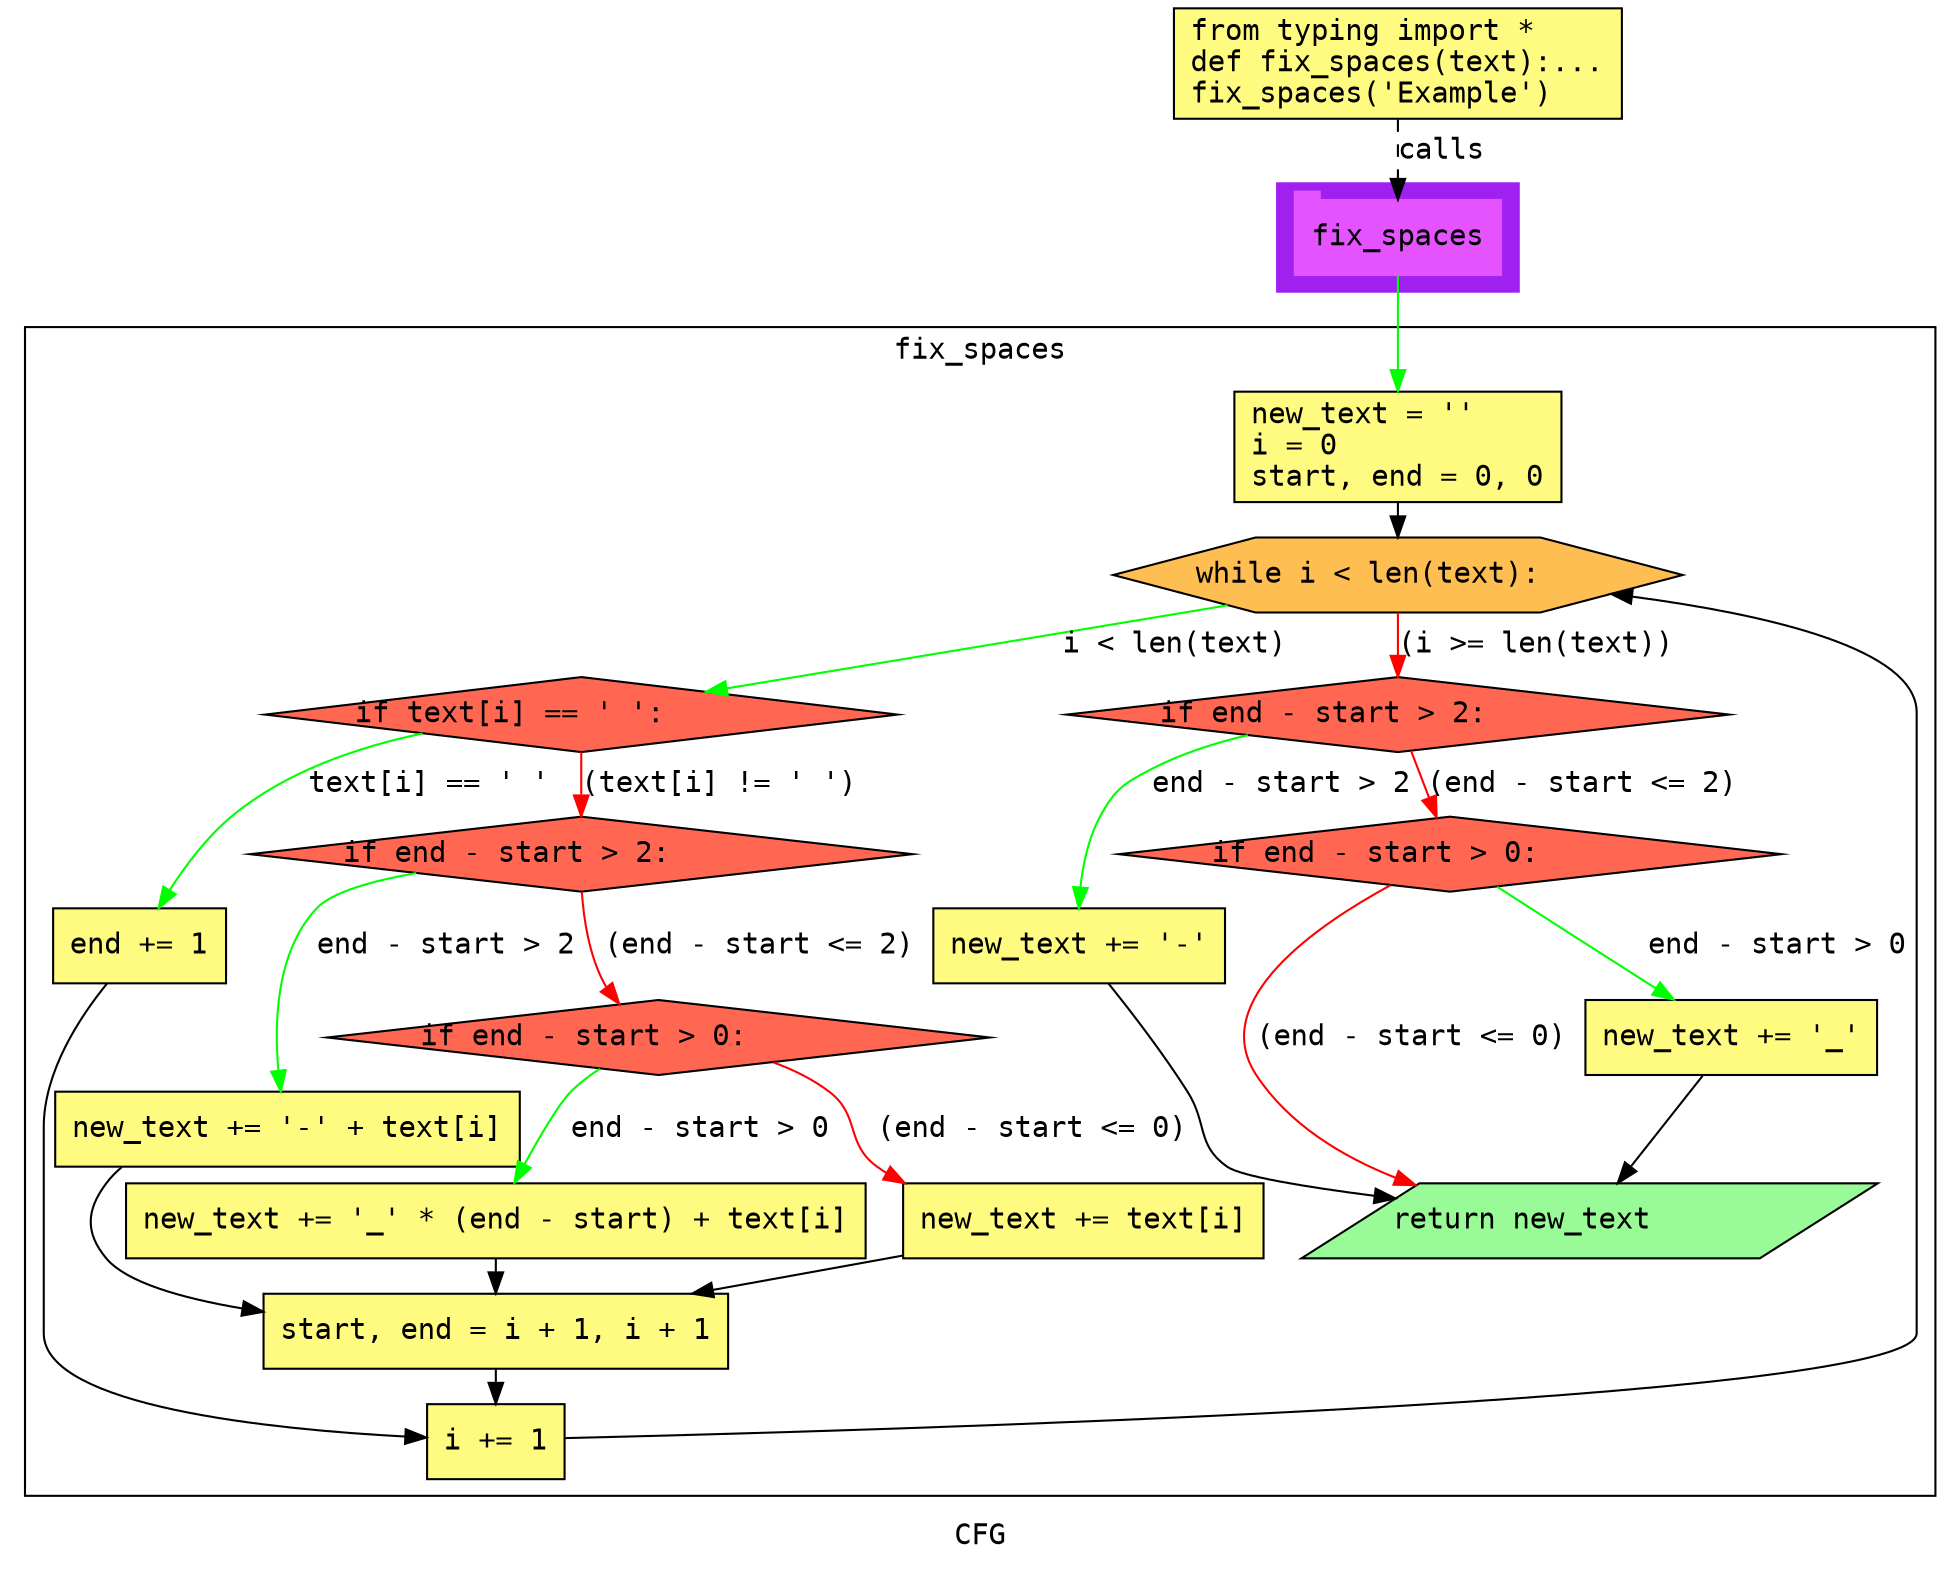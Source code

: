 digraph cluster364CFG {
	graph [bb="0,0,923,745",
		compound=True,
		fontname="DejaVu Sans Mono",
		label=CFG,
		lheight=0.21,
		lp="461.5,11.5",
		lwidth=0.35,
		pack=False,
		rankdir=TB,
		ranksep=0.02
	];
	node [fontname="DejaVu Sans Mono",
		label="\N"
	];
	edge [fontname="DejaVu Sans Mono"];
	subgraph cluster_1 {
		graph [bb="593,609,709,661",
			color=purple,
			compound=true,
			fontname="DejaVu Sans Mono",
			label="",
			rankdir=TB,
			ranksep=0.02,
			shape=tab,
			style=filled
		];
		node [fontname="DejaVu Sans Mono"];
		edge [fontname="DejaVu Sans Mono"];
		23	[color="#E552FF",
			height=0.5,
			label=fix_spaces,
			linenum="[24]",
			pos="651,635",
			shape=tab,
			style=filled,
			width=1.375];
	}
	subgraph cluster2fix_spaces {
		graph [bb="8,31,915,592",
			compound=True,
			fontname="DejaVu Sans Mono",
			label=fix_spaces,
			lheight=0.21,
			lp="461.5,580.5",
			lwidth=1.15,
			pack=False,
			rankdir=TB,
			ranksep=0.02
		];
		node [fontname="DejaVu Sans Mono"];
		edge [fontname="DejaVu Sans Mono"];
		3	[fillcolor="#FFFB81",
			height=0.73611,
			label="new_text = ''\li = 0\lstart, end = 0, 0\l",
			linenum="[3, 4, 5]",
			pos="651,534.5",
			shape=rectangle,
			style="filled,solid",
			width=2.1806];
		4	[fillcolor="#FFBE52",
			height=0.5,
			label="while i < len(text):\l",
			linenum="[6]",
			pos="651,473",
			shape=hexagon,
			style="filled,solid",
			width=3.7941];
		3 -> 4	[color=black,
			pos="e,651,491.14 651,507.92 651,505.71 651,503.46 651,501.23"];
		5	[fillcolor="#FF6752",
			height=0.5,
			label="if text[i] == ' ':\l",
			linenum="[7]",
			pos="269,406",
			shape=diamond,
			style="filled,solid",
			width=4.2128];
		4 -> 5	[color=green,
			label="i < len(text)",
			lp="548,439.5",
			pos="e,328.07,417.05 569.99,458.22 501.18,446.51 403.47,429.88 338.25,418.78"];
		6	[fillcolor="#FF6752",
			height=0.5,
			label="if end - start > 2:\l",
			linenum="[18]",
			pos="651,406",
			shape=diamond,
			style="filled,solid",
			width=4.4171];
		4 -> 6	[color=red,
			label="(i >= len(text))",
			lp="717.5,439.5",
			pos="e,651,424.19 651,454.92 651,448.7 651,441.5 651,434.6"];
		7	[fillcolor="#FFFB81",
			height=0.5,
			label="end += 1\l",
			linenum="[8]",
			pos="63,295",
			shape=rectangle,
			style="filled,solid",
			width=1.1528];
		5 -> 7	[color=green,
			label="text[i] == ' '",
			lp="192,372.5",
			pos="e,70.369,313.1 189.94,397.33 159.12,390.81 125.41,378.85 101,357 90.218,347.35 81.405,333.92 74.991,322.12"];
		9	[fillcolor="#FF6752",
			height=0.5,
			label="if end - start > 2:\l",
			linenum="[10]",
			pos="269,339",
			shape=diamond,
			style="filled,solid",
			width=4.4171];
		5 -> 9	[color=red,
			label="(text[i] != ' ')",
			lp="335.5,372.5",
			pos="e,269,357.19 269,387.92 269,381.7 269,374.5 269,367.6"];
		8	[fillcolor="#FFFB81",
			height=0.5,
			label="i += 1\l",
			linenum="[17]",
			pos="234,57",
			shape=rectangle,
			style="filled,solid",
			width=0.91667];
		7 -> 8	[color=black,
			pos="e,200.57,58.982 47.426,276.98 34.082,260.57 17,234.41 17,208 17,208 17,208 17,109 17,73.715 127.1,62.821 190.45,59.473"];
		8 -> 4	[color=black,
			pos="e,755.09,464.41 267.32,58.764 402.92,62.088 906,76.605 906,109 906,407 906,407 906,407 906,438.3 832.96,454.71 765.06,463.21"];
		10	[fillcolor="#FFFB81",
			height=0.5,
			label="new_text += '-' + text[i]\l",
			linenum="[11]",
			pos="134,207",
			shape=rectangle,
			style="filled,solid",
			width=3.0972];
		9 -> 10	[color=green,
			label="end - start > 2",
			lp="201,295",
			pos="e,129,225.24 186.52,330.32 165.07,326.58 146,321.08 139,313 120.76,291.95 122.49,258.68 126.86,235.24"];
		12	[fillcolor="#FF6752",
			height=0.5,
			label="if end - start > 0:\l",
			linenum="[12]",
			pos="311,251",
			shape=diamond,
			style="filled,solid",
			width=4.4171];
		9 -> 12	[color=red,
			label="(end - start <= 2)",
			lp="350.5,295",
			pos="e,285.56,266.15 267.38,321.05 266.95,308.12 268.15,290.32 276,277 276.76,275.71 277.61,274.47 278.54,273.29"];
		11	[fillcolor="#FFFB81",
			height=0.5,
			label="start, end = i + 1, i + 1\l",
			linenum="[16]",
			pos="234,110",
			shape=rectangle,
			style="filled,solid",
			width=3.0972];
		10 -> 11	[color=black,
			pos="e,122.34,119.34 54.384,188.74 51.66,186.46 49.174,183.89 47,181 37.375,168.22 36.748,157.28 47,145 56.522,133.59 82.491,126 112.16,\
120.96"];
		11 -> 8	[color=black,
			pos="e,234,75.248 234,91.734 234,89.657 234,87.498 234,85.322"];
		13	[fillcolor="#FFFB81",
			height=0.5,
			label="new_text += '_' * (end - start) + text[i]\l",
			linenum="[13]",
			pos="234,163",
			shape=rectangle,
			style="filled,solid",
			width=4.9306];
		12 -> 13	[color=green,
			label="end - start > 0",
			lp="332,207",
			pos="e,242.95,181.23 283.58,235.89 278.74,232.69 273.98,229.04 270,225 264.44,219.36 255.36,203.96 247.72,190.04"];
		15	[fillcolor="#FFFB81",
			height=0.5,
			label="new_text += text[i]\l",
			linenum="[15]",
			pos="516,163",
			shape=rectangle,
			style="filled,solid",
			width=2.4028];
		12 -> 15	[color=red,
			label="(end - start <= 0)",
			lp="491.5,207",
			pos="e,430.36,181.02 366.77,239.18 376.44,235.69 385.96,231.08 394,225 409.14,213.55 401.6,200.11 417,189 418.43,187.97 419.91,186.98 \
421.41,186.02"];
		13 -> 11	[color=black,
			pos="e,234,128.25 234,144.73 234,142.66 234,140.5 234,138.32"];
		15 -> 11	[color=black,
			pos="e,328.21,128.04 429.47,146.35 400.67,141.14 368.29,135.29 338.29,129.86"];
		16	[fillcolor="#FFFB81",
			height=0.5,
			label="new_text += '-'\l",
			linenum="[19]",
			pos="504,295",
			shape=rectangle,
			style="filled,solid",
			width=1.9444];
		6 -> 16	[color=green,
			label="end - start > 2",
			lp="597,372.5",
			pos="e,504.21,313.09 577.3,396.27 562.66,392.6 547.86,387.39 535,380 523,373.1 520.04,369.46 514,357 508.98,346.64 506.41,334.26 505.12,\
323.36"];
		18	[fillcolor="#FF6752",
			height=0.5,
			label="if end - start > 0:\l",
			linenum="[20]",
			pos="682,339",
			shape=diamond,
			style="filled,solid",
			width=4.4171];
		6 -> 18	[color=red,
			label="(end - start <= 2)",
			lp="743.5,372.5",
			pos="e,674.29,356.17 658.82,388.6 662.19,381.54 666.2,373.12 669.93,365.3"];
		17	[fillcolor="#98fb98",
			height=0.5,
			label="return new_text\l",
			linenum="[22]",
			pos="754,163",
			shape=parallelogram,
			style="filled,solid",
			width=3.7059];
		16 -> 17	[color=black,
			pos="e,665.01,174.38 518.63,276.92 529.34,264.55 544.33,247.52 558,233 561.45,229.34 563.47,229.34 566,225 574.37,210.66 563.51,199.95 \
576,189 579.39,186.03 615.93,180.65 655.03,175.65"];
		18 -> 17	[color=red,
			label="(end - start <= 0)",
			lp="663.5,251",
			pos="e,670.95,178.53 653.47,324.1 618.11,304.93 565.25,268.68 589,233 605.7,207.92 633.44,191.94 661.46,181.76"];
		19	[fillcolor="#FFFB81",
			height=0.5,
			label="new_text += '_'\l",
			linenum="[21]",
			pos="817,251",
			shape=rectangle,
			style="filled,solid",
			width=1.9444];
		18 -> 19	[color=green,
			label="end - start > 0",
			lp="839,295",
			pos="e,789.43,269.17 704.6,323.38 723.82,310.97 752.16,292.73 777,277 778.25,276.21 779.53,275.4 780.82,274.58"];
		19 -> 17	[color=black,
			pos="e,766.52,181.08 804.25,232.6 795.14,220.16 782.74,203.23 772.53,189.3"];
	}
	1	[fillcolor="#FFFB81",
		height=0.73611,
		label="from typing import *\ldef fix_spaces(text):...\lfix_spaces('Example')\l",
		linenum="[1]",
		pos="651,718.5",
		shape=rectangle,
		style="filled,solid",
		width=2.9861];
	1 -> 23	[label=calls,
		lp="672,676.5",
		pos="e,651,653.13 651,691.71 651,682.66 651,672.47 651,663.3",
		style=dashed];
	23 -> 3	[color=green,
		pos="e,651,561.34 651,616.84 651,604.39 651,587.1 651,571.65"];
}
